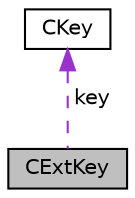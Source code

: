 digraph "CExtKey"
{
  edge [fontname="Helvetica",fontsize="10",labelfontname="Helvetica",labelfontsize="10"];
  node [fontname="Helvetica",fontsize="10",shape=record];
  Node1 [label="CExtKey",height=0.2,width=0.4,color="black", fillcolor="grey75", style="filled", fontcolor="black"];
  Node2 -> Node1 [dir="back",color="darkorchid3",fontsize="10",style="dashed",label=" key" ,fontname="Helvetica"];
  Node2 [label="CKey",height=0.2,width=0.4,color="black", fillcolor="white", style="filled",URL="$d2/d63/class_c_key.html",tooltip="An encapsulated private key. "];
}
